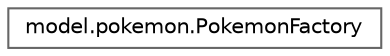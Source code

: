 digraph "Graphical Class Hierarchy"
{
 // LATEX_PDF_SIZE
  bgcolor="transparent";
  edge [fontname=Helvetica,fontsize=10,labelfontname=Helvetica,labelfontsize=10];
  node [fontname=Helvetica,fontsize=10,shape=box,height=0.2,width=0.4];
  rankdir="LR";
  Node0 [id="Node000000",label="model.pokemon.PokemonFactory",height=0.2,width=0.4,color="grey40", fillcolor="white", style="filled",URL="$classmodel_1_1pokemon_1_1PokemonFactory.html",tooltip="The PokemonFactory class is responsible for creating instances of Pokémon."];
}
